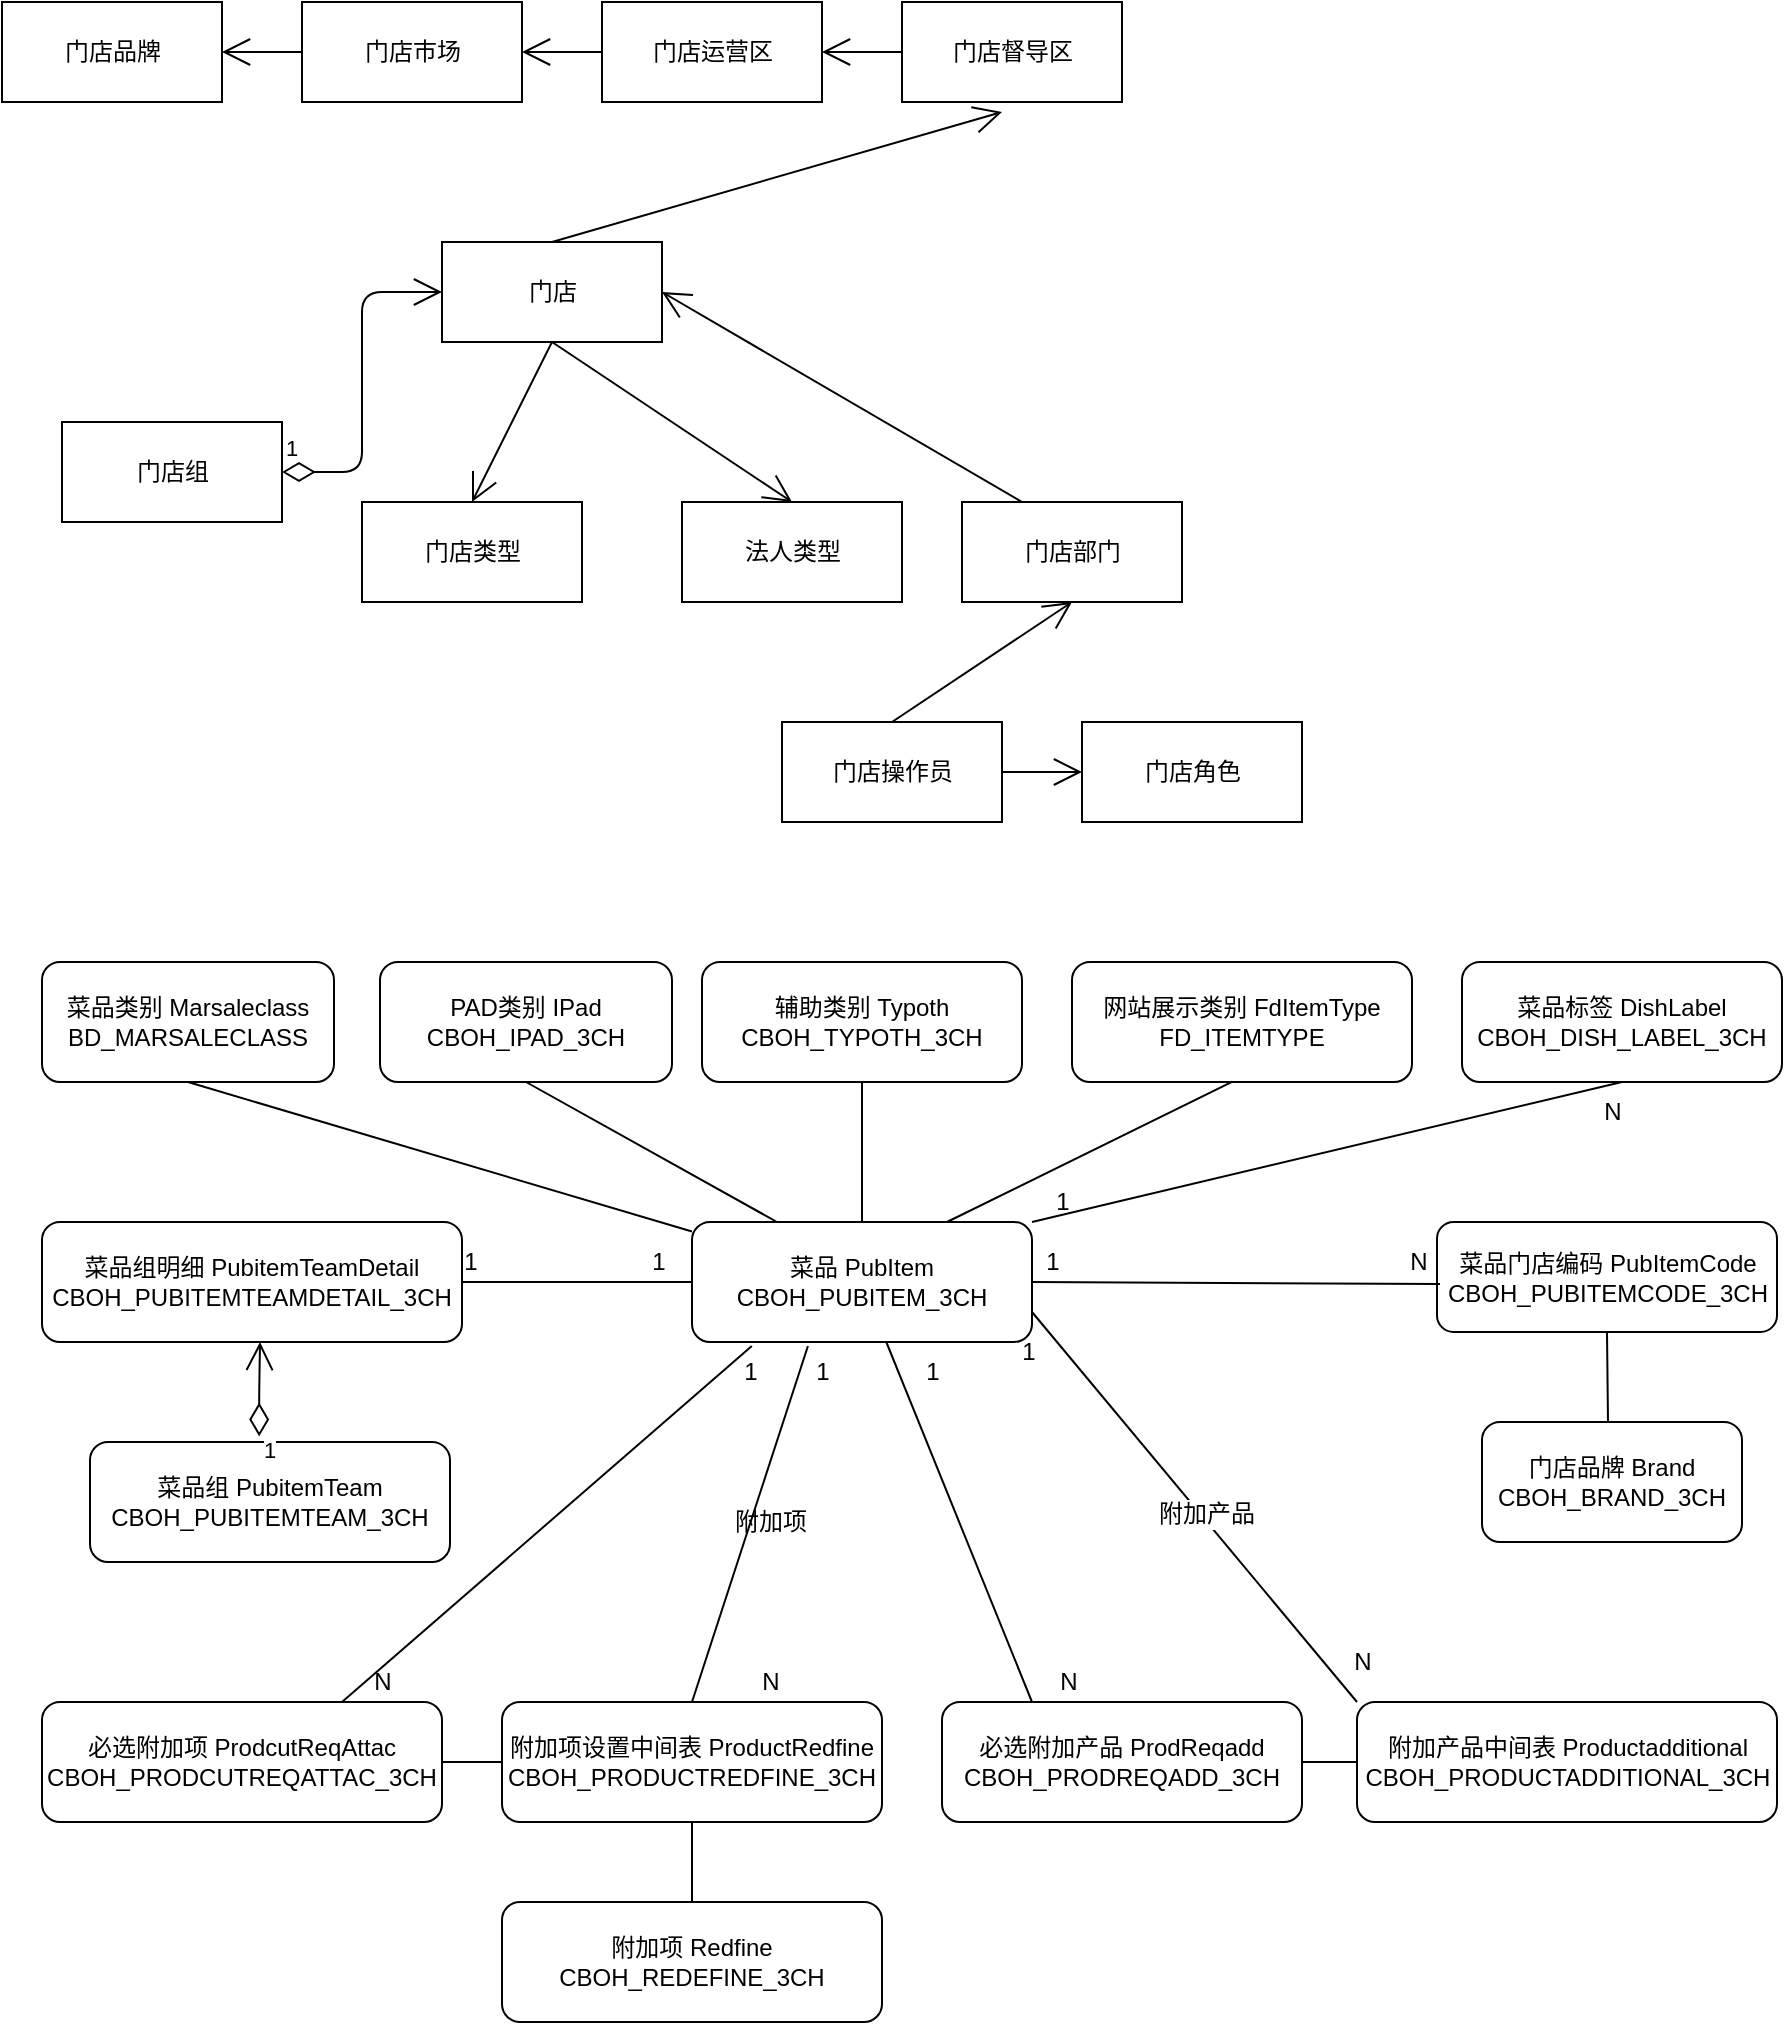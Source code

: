 <mxfile version="12.8.8" type="github">
  <diagram id="d-cUwv-51pwWqw412W-w" name="Page-1">
    <mxGraphModel dx="1116" dy="623" grid="1" gridSize="10" guides="1" tooltips="1" connect="1" arrows="1" fold="1" page="1" pageScale="1" pageWidth="827" pageHeight="1169" math="0" shadow="0">
      <root>
        <mxCell id="0" />
        <mxCell id="1" parent="0" />
        <mxCell id="lAO-jHd-pBpZSLis7d_x-1" value="门店品牌" style="html=1;" parent="1" vertex="1">
          <mxGeometry x="40" y="40" width="110" height="50" as="geometry" />
        </mxCell>
        <mxCell id="lAO-jHd-pBpZSLis7d_x-2" value="门店市场" style="html=1;" parent="1" vertex="1">
          <mxGeometry x="190" y="40" width="110" height="50" as="geometry" />
        </mxCell>
        <mxCell id="lAO-jHd-pBpZSLis7d_x-3" value="门店运营区" style="html=1;" parent="1" vertex="1">
          <mxGeometry x="340" y="40" width="110" height="50" as="geometry" />
        </mxCell>
        <mxCell id="lAO-jHd-pBpZSLis7d_x-5" value="门店督导区" style="html=1;" parent="1" vertex="1">
          <mxGeometry x="490" y="40" width="110" height="50" as="geometry" />
        </mxCell>
        <mxCell id="lAO-jHd-pBpZSLis7d_x-6" value="门店" style="html=1;" parent="1" vertex="1">
          <mxGeometry x="260" y="160" width="110" height="50" as="geometry" />
        </mxCell>
        <mxCell id="lAO-jHd-pBpZSLis7d_x-7" value="门店组" style="html=1;" parent="1" vertex="1">
          <mxGeometry x="70" y="250" width="110" height="50" as="geometry" />
        </mxCell>
        <mxCell id="lAO-jHd-pBpZSLis7d_x-8" value="门店类型" style="html=1;" parent="1" vertex="1">
          <mxGeometry x="220" y="290" width="110" height="50" as="geometry" />
        </mxCell>
        <mxCell id="lAO-jHd-pBpZSLis7d_x-9" value="法人类型" style="html=1;" parent="1" vertex="1">
          <mxGeometry x="380" y="290" width="110" height="50" as="geometry" />
        </mxCell>
        <mxCell id="lAO-jHd-pBpZSLis7d_x-10" value="门店部门" style="html=1;" parent="1" vertex="1">
          <mxGeometry x="520" y="290" width="110" height="50" as="geometry" />
        </mxCell>
        <mxCell id="lAO-jHd-pBpZSLis7d_x-11" value="门店操作员" style="html=1;" parent="1" vertex="1">
          <mxGeometry x="430" y="400" width="110" height="50" as="geometry" />
        </mxCell>
        <mxCell id="lAO-jHd-pBpZSLis7d_x-12" value="门店角色" style="html=1;" parent="1" vertex="1">
          <mxGeometry x="580" y="400" width="110" height="50" as="geometry" />
        </mxCell>
        <mxCell id="lAO-jHd-pBpZSLis7d_x-16" value="" style="endArrow=open;endFill=1;endSize=12;html=1;entryX=1;entryY=0.5;entryDx=0;entryDy=0;exitX=0;exitY=0.5;exitDx=0;exitDy=0;" parent="1" source="lAO-jHd-pBpZSLis7d_x-2" target="lAO-jHd-pBpZSLis7d_x-1" edge="1">
          <mxGeometry width="160" relative="1" as="geometry">
            <mxPoint x="330" y="310" as="sourcePoint" />
            <mxPoint x="490" y="310" as="targetPoint" />
          </mxGeometry>
        </mxCell>
        <mxCell id="lAO-jHd-pBpZSLis7d_x-18" value="" style="endArrow=open;endFill=1;endSize=12;html=1;exitX=0;exitY=0.5;exitDx=0;exitDy=0;" parent="1" source="lAO-jHd-pBpZSLis7d_x-3" edge="1">
          <mxGeometry width="160" relative="1" as="geometry">
            <mxPoint x="200" y="75" as="sourcePoint" />
            <mxPoint x="300" y="65" as="targetPoint" />
          </mxGeometry>
        </mxCell>
        <mxCell id="lAO-jHd-pBpZSLis7d_x-19" value="" style="endArrow=open;endFill=1;endSize=12;html=1;exitX=0;exitY=0.5;exitDx=0;exitDy=0;" parent="1" source="lAO-jHd-pBpZSLis7d_x-5" edge="1">
          <mxGeometry width="160" relative="1" as="geometry">
            <mxPoint x="210" y="85" as="sourcePoint" />
            <mxPoint x="450" y="65" as="targetPoint" />
          </mxGeometry>
        </mxCell>
        <mxCell id="lAO-jHd-pBpZSLis7d_x-20" value="" style="endArrow=open;endFill=1;endSize=12;html=1;exitX=0.5;exitY=0;exitDx=0;exitDy=0;" parent="1" source="lAO-jHd-pBpZSLis7d_x-6" edge="1">
          <mxGeometry width="160" relative="1" as="geometry">
            <mxPoint x="220" y="95" as="sourcePoint" />
            <mxPoint x="540" y="95" as="targetPoint" />
          </mxGeometry>
        </mxCell>
        <mxCell id="lAO-jHd-pBpZSLis7d_x-21" value="" style="endArrow=open;endFill=1;endSize=12;html=1;entryX=0.5;entryY=0;entryDx=0;entryDy=0;exitX=0.5;exitY=1;exitDx=0;exitDy=0;" parent="1" source="lAO-jHd-pBpZSLis7d_x-6" target="lAO-jHd-pBpZSLis7d_x-8" edge="1">
          <mxGeometry width="160" relative="1" as="geometry">
            <mxPoint x="230" y="105" as="sourcePoint" />
            <mxPoint x="190" y="105" as="targetPoint" />
          </mxGeometry>
        </mxCell>
        <mxCell id="lAO-jHd-pBpZSLis7d_x-22" value="" style="endArrow=open;endFill=1;endSize=12;html=1;entryX=0.5;entryY=0;entryDx=0;entryDy=0;exitX=0.5;exitY=1;exitDx=0;exitDy=0;" parent="1" source="lAO-jHd-pBpZSLis7d_x-6" target="lAO-jHd-pBpZSLis7d_x-9" edge="1">
          <mxGeometry width="160" relative="1" as="geometry">
            <mxPoint x="320" y="220" as="sourcePoint" />
            <mxPoint x="200" y="115" as="targetPoint" />
          </mxGeometry>
        </mxCell>
        <mxCell id="lAO-jHd-pBpZSLis7d_x-23" value="1" style="endArrow=open;html=1;endSize=12;startArrow=diamondThin;startSize=14;startFill=0;edgeStyle=orthogonalEdgeStyle;align=left;verticalAlign=bottom;entryX=0;entryY=0.5;entryDx=0;entryDy=0;" parent="1" source="lAO-jHd-pBpZSLis7d_x-7" target="lAO-jHd-pBpZSLis7d_x-6" edge="1">
          <mxGeometry x="-1" y="3" relative="1" as="geometry">
            <mxPoint x="330" y="290" as="sourcePoint" />
            <mxPoint x="250" y="185" as="targetPoint" />
          </mxGeometry>
        </mxCell>
        <mxCell id="lAO-jHd-pBpZSLis7d_x-24" value="" style="endArrow=open;endFill=1;endSize=12;html=1;entryX=1;entryY=0.5;entryDx=0;entryDy=0;" parent="1" target="lAO-jHd-pBpZSLis7d_x-6" edge="1">
          <mxGeometry width="160" relative="1" as="geometry">
            <mxPoint x="550" y="290" as="sourcePoint" />
            <mxPoint x="550" y="105" as="targetPoint" />
          </mxGeometry>
        </mxCell>
        <mxCell id="lAO-jHd-pBpZSLis7d_x-25" value="" style="endArrow=open;endFill=1;endSize=12;html=1;entryX=0.5;entryY=1;entryDx=0;entryDy=0;exitX=0.5;exitY=0;exitDx=0;exitDy=0;" parent="1" source="lAO-jHd-pBpZSLis7d_x-11" target="lAO-jHd-pBpZSLis7d_x-10" edge="1">
          <mxGeometry width="160" relative="1" as="geometry">
            <mxPoint x="560" y="300" as="sourcePoint" />
            <mxPoint x="380" y="195" as="targetPoint" />
          </mxGeometry>
        </mxCell>
        <mxCell id="lAO-jHd-pBpZSLis7d_x-26" value="" style="endArrow=open;endFill=1;endSize=12;html=1;entryX=0;entryY=0.5;entryDx=0;entryDy=0;exitX=1;exitY=0.5;exitDx=0;exitDy=0;" parent="1" source="lAO-jHd-pBpZSLis7d_x-11" target="lAO-jHd-pBpZSLis7d_x-12" edge="1">
          <mxGeometry width="160" relative="1" as="geometry">
            <mxPoint x="495" y="410" as="sourcePoint" />
            <mxPoint x="585" y="350" as="targetPoint" />
          </mxGeometry>
        </mxCell>
        <mxCell id="-JSyuyc6FNK8s3EoQKlf-1" value="PAD类别 IPad&lt;br&gt;CBOH_IPAD_3CH" style="rounded=1;whiteSpace=wrap;html=1;" parent="1" vertex="1">
          <mxGeometry x="229" y="520" width="146" height="60" as="geometry" />
        </mxCell>
        <mxCell id="-JSyuyc6FNK8s3EoQKlf-2" value="菜品类别 Marsaleclass&lt;br&gt;BD_MARSALECLASS" style="rounded=1;whiteSpace=wrap;html=1;" parent="1" vertex="1">
          <mxGeometry x="60" y="520" width="146" height="60" as="geometry" />
        </mxCell>
        <mxCell id="-JSyuyc6FNK8s3EoQKlf-4" value="辅助类别 Typoth&lt;br&gt;CBOH_TYPOTH_3CH" style="rounded=1;whiteSpace=wrap;html=1;" parent="1" vertex="1">
          <mxGeometry x="390" y="520" width="160" height="60" as="geometry" />
        </mxCell>
        <mxCell id="-JSyuyc6FNK8s3EoQKlf-5" value="菜品组 PubitemTeam&lt;br&gt;CBOH_PUBITEMTEAM_3CH" style="rounded=1;whiteSpace=wrap;html=1;" parent="1" vertex="1">
          <mxGeometry x="84" y="760" width="180" height="60" as="geometry" />
        </mxCell>
        <mxCell id="-JSyuyc6FNK8s3EoQKlf-9" value="门店品牌&amp;nbsp;Brand&lt;br&gt;CBOH_BRAND_3CH" style="rounded=1;whiteSpace=wrap;html=1;" parent="1" vertex="1">
          <mxGeometry x="780" y="750" width="130" height="60" as="geometry" />
        </mxCell>
        <mxCell id="-JSyuyc6FNK8s3EoQKlf-14" value="菜品 PubItem&lt;br&gt;CBOH_PUBITEM_3CH" style="rounded=1;whiteSpace=wrap;html=1;" parent="1" vertex="1">
          <mxGeometry x="385" y="650" width="170" height="60" as="geometry" />
        </mxCell>
        <mxCell id="-JSyuyc6FNK8s3EoQKlf-15" value="" style="endArrow=none;html=1;exitX=0.5;exitY=0;exitDx=0;exitDy=0;entryX=0.5;entryY=1;entryDx=0;entryDy=0;" parent="1" source="-JSyuyc6FNK8s3EoQKlf-14" target="-JSyuyc6FNK8s3EoQKlf-4" edge="1">
          <mxGeometry width="50" height="50" relative="1" as="geometry">
            <mxPoint x="478.6" y="647" as="sourcePoint" />
            <mxPoint x="478.6" y="580" as="targetPoint" />
          </mxGeometry>
        </mxCell>
        <mxCell id="-JSyuyc6FNK8s3EoQKlf-18" value="网站展示类别 FdItemType&lt;br&gt;FD_ITEMTYPE" style="rounded=1;whiteSpace=wrap;html=1;" parent="1" vertex="1">
          <mxGeometry x="575" y="520" width="170" height="60" as="geometry" />
        </mxCell>
        <mxCell id="-JSyuyc6FNK8s3EoQKlf-19" value="菜品标签&amp;nbsp;DishLabel&lt;br&gt;CBOH_DISH_LABEL_3CH" style="rounded=1;whiteSpace=wrap;html=1;" parent="1" vertex="1">
          <mxGeometry x="770" y="520" width="160" height="60" as="geometry" />
        </mxCell>
        <mxCell id="-JSyuyc6FNK8s3EoQKlf-20" value="附加项 Redfine&lt;br&gt;CBOH_REDEFINE_3CH" style="rounded=1;whiteSpace=wrap;html=1;" parent="1" vertex="1">
          <mxGeometry x="290" y="990" width="190" height="60" as="geometry" />
        </mxCell>
        <mxCell id="-JSyuyc6FNK8s3EoQKlf-21" value="" style="endArrow=none;html=1;entryX=0.5;entryY=1;entryDx=0;entryDy=0;exitX=1;exitY=0;exitDx=0;exitDy=0;" parent="1" source="-JSyuyc6FNK8s3EoQKlf-14" target="-JSyuyc6FNK8s3EoQKlf-19" edge="1">
          <mxGeometry width="50" height="50" relative="1" as="geometry">
            <mxPoint x="504" y="670" as="sourcePoint" />
            <mxPoint x="554" y="620" as="targetPoint" />
          </mxGeometry>
        </mxCell>
        <mxCell id="-JSyuyc6FNK8s3EoQKlf-34" value="1" style="endArrow=open;html=1;endSize=12;startArrow=diamondThin;startSize=14;startFill=0;edgeStyle=orthogonalEdgeStyle;align=left;verticalAlign=bottom;exitX=0.47;exitY=-0.047;exitDx=0;exitDy=0;exitPerimeter=0;" parent="1" source="-JSyuyc6FNK8s3EoQKlf-5" edge="1">
          <mxGeometry x="0.072" y="40" relative="1" as="geometry">
            <mxPoint x="240" y="679.6" as="sourcePoint" />
            <mxPoint x="169" y="710" as="targetPoint" />
            <Array as="points" />
            <mxPoint x="40" y="40" as="offset" />
          </mxGeometry>
        </mxCell>
        <mxCell id="-JSyuyc6FNK8s3EoQKlf-35" value="N" style="text;html=1;align=center;verticalAlign=middle;resizable=0;points=[];autosize=1;" parent="1" vertex="1">
          <mxGeometry x="835" y="585" width="20" height="20" as="geometry" />
        </mxCell>
        <mxCell id="-JSyuyc6FNK8s3EoQKlf-36" value="1" style="text;html=1;align=center;verticalAlign=middle;resizable=0;points=[];autosize=1;" parent="1" vertex="1">
          <mxGeometry x="560" y="630" width="20" height="20" as="geometry" />
        </mxCell>
        <mxCell id="-JSyuyc6FNK8s3EoQKlf-39" value="菜品门店编码 PubItemCode&lt;br&gt;CBOH_PUBITEMCODE_3CH" style="rounded=1;whiteSpace=wrap;html=1;" parent="1" vertex="1">
          <mxGeometry x="757.5" y="650" width="170" height="55" as="geometry" />
        </mxCell>
        <mxCell id="-JSyuyc6FNK8s3EoQKlf-40" value="菜品组明细 PubitemTeamDetail&lt;br&gt;CBOH_PUBITEMTEAMDETAIL_3CH" style="rounded=1;whiteSpace=wrap;html=1;" parent="1" vertex="1">
          <mxGeometry x="60" y="650" width="210" height="60" as="geometry" />
        </mxCell>
        <mxCell id="-JSyuyc6FNK8s3EoQKlf-43" value="" style="endArrow=none;html=1;exitX=1;exitY=0.5;exitDx=0;exitDy=0;entryX=0;entryY=0.5;entryDx=0;entryDy=0;" parent="1" source="-JSyuyc6FNK8s3EoQKlf-40" target="-JSyuyc6FNK8s3EoQKlf-14" edge="1">
          <mxGeometry width="50" height="50" relative="1" as="geometry">
            <mxPoint x="430" y="720" as="sourcePoint" />
            <mxPoint x="480" y="670" as="targetPoint" />
          </mxGeometry>
        </mxCell>
        <mxCell id="-JSyuyc6FNK8s3EoQKlf-46" value="1" style="text;html=1;align=center;verticalAlign=middle;resizable=0;points=[];labelBackgroundColor=#ffffff;" parent="-JSyuyc6FNK8s3EoQKlf-43" vertex="1" connectable="0">
          <mxGeometry x="0.565" y="-2" relative="1" as="geometry">
            <mxPoint x="7.6" y="-12" as="offset" />
          </mxGeometry>
        </mxCell>
        <mxCell id="-JSyuyc6FNK8s3EoQKlf-45" value="1" style="text;html=1;align=center;verticalAlign=middle;resizable=0;points=[];autosize=1;" parent="1" vertex="1">
          <mxGeometry x="264" y="660" width="20" height="20" as="geometry" />
        </mxCell>
        <mxCell id="-JSyuyc6FNK8s3EoQKlf-47" value="" style="endArrow=none;html=1;entryX=0.5;entryY=1;entryDx=0;entryDy=0;" parent="1" source="-JSyuyc6FNK8s3EoQKlf-14" target="-JSyuyc6FNK8s3EoQKlf-2" edge="1">
          <mxGeometry width="50" height="50" relative="1" as="geometry">
            <mxPoint x="430" y="700" as="sourcePoint" />
            <mxPoint x="480" y="650" as="targetPoint" />
          </mxGeometry>
        </mxCell>
        <mxCell id="-JSyuyc6FNK8s3EoQKlf-48" value="" style="endArrow=none;html=1;entryX=0.5;entryY=1;entryDx=0;entryDy=0;exitX=0.25;exitY=0;exitDx=0;exitDy=0;" parent="1" source="-JSyuyc6FNK8s3EoQKlf-14" target="-JSyuyc6FNK8s3EoQKlf-1" edge="1">
          <mxGeometry width="50" height="50" relative="1" as="geometry">
            <mxPoint x="430" y="700" as="sourcePoint" />
            <mxPoint x="480" y="650" as="targetPoint" />
          </mxGeometry>
        </mxCell>
        <mxCell id="-JSyuyc6FNK8s3EoQKlf-49" value="" style="endArrow=none;html=1;entryX=0.472;entryY=0.997;entryDx=0;entryDy=0;entryPerimeter=0;exitX=0.75;exitY=0;exitDx=0;exitDy=0;" parent="1" source="-JSyuyc6FNK8s3EoQKlf-14" target="-JSyuyc6FNK8s3EoQKlf-18" edge="1">
          <mxGeometry width="50" height="50" relative="1" as="geometry">
            <mxPoint x="430" y="700" as="sourcePoint" />
            <mxPoint x="480" y="650" as="targetPoint" />
          </mxGeometry>
        </mxCell>
        <mxCell id="-JSyuyc6FNK8s3EoQKlf-50" value="" style="endArrow=none;html=1;entryX=1;entryY=0.5;entryDx=0;entryDy=0;exitX=1.075;exitY=1.05;exitDx=0;exitDy=0;exitPerimeter=0;" parent="1" source="-JSyuyc6FNK8s3EoQKlf-51" target="-JSyuyc6FNK8s3EoQKlf-14" edge="1">
          <mxGeometry width="50" height="50" relative="1" as="geometry">
            <mxPoint x="750" y="680" as="sourcePoint" />
            <mxPoint x="480" y="730" as="targetPoint" />
          </mxGeometry>
        </mxCell>
        <mxCell id="-JSyuyc6FNK8s3EoQKlf-51" value="N" style="text;html=1;align=center;verticalAlign=middle;resizable=0;points=[];autosize=1;" parent="1" vertex="1">
          <mxGeometry x="737.5" y="660" width="20" height="20" as="geometry" />
        </mxCell>
        <mxCell id="-JSyuyc6FNK8s3EoQKlf-52" value="1" style="text;html=1;align=center;verticalAlign=middle;resizable=0;points=[];autosize=1;" parent="1" vertex="1">
          <mxGeometry x="495" y="715" width="20" height="20" as="geometry" />
        </mxCell>
        <mxCell id="-JSyuyc6FNK8s3EoQKlf-53" value="" style="endArrow=none;html=1;entryX=0.5;entryY=1;entryDx=0;entryDy=0;" parent="1" target="-JSyuyc6FNK8s3EoQKlf-39" edge="1">
          <mxGeometry width="50" height="50" relative="1" as="geometry">
            <mxPoint x="843" y="750" as="sourcePoint" />
            <mxPoint x="845" y="730" as="targetPoint" />
          </mxGeometry>
        </mxCell>
        <mxCell id="-JSyuyc6FNK8s3EoQKlf-54" value="必选附加项 ProdcutReqAttac&lt;br&gt;CBOH_PRODCUTREQATTAC_3CH" style="rounded=1;whiteSpace=wrap;html=1;" parent="1" vertex="1">
          <mxGeometry x="60" y="890" width="200" height="60" as="geometry" />
        </mxCell>
        <mxCell id="-JSyuyc6FNK8s3EoQKlf-55" value="" style="endArrow=none;html=1;entryX=0.176;entryY=1.033;entryDx=0;entryDy=0;exitX=0.75;exitY=0;exitDx=0;exitDy=0;entryPerimeter=0;" parent="1" source="-JSyuyc6FNK8s3EoQKlf-54" target="-JSyuyc6FNK8s3EoQKlf-14" edge="1">
          <mxGeometry width="50" height="50" relative="1" as="geometry">
            <mxPoint x="430" y="820" as="sourcePoint" />
            <mxPoint x="480" y="770" as="targetPoint" />
          </mxGeometry>
        </mxCell>
        <mxCell id="-JSyuyc6FNK8s3EoQKlf-56" value="1" style="text;html=1;align=center;verticalAlign=middle;resizable=0;points=[];autosize=1;" parent="1" vertex="1">
          <mxGeometry x="404" y="715" width="20" height="20" as="geometry" />
        </mxCell>
        <mxCell id="-JSyuyc6FNK8s3EoQKlf-59" value="N" style="text;html=1;align=center;verticalAlign=middle;resizable=0;points=[];autosize=1;" parent="1" vertex="1">
          <mxGeometry x="220" y="870" width="20" height="20" as="geometry" />
        </mxCell>
        <mxCell id="-JSyuyc6FNK8s3EoQKlf-60" value="附加项设置中间表 ProductRedfine&lt;br&gt;CBOH_PRODUCTREDFINE_3CH" style="rounded=1;whiteSpace=wrap;html=1;" parent="1" vertex="1">
          <mxGeometry x="290" y="890" width="190" height="60" as="geometry" />
        </mxCell>
        <mxCell id="-JSyuyc6FNK8s3EoQKlf-62" value="" style="endArrow=none;html=1;exitX=0.5;exitY=0;exitDx=0;exitDy=0;entryX=0.341;entryY=1.033;entryDx=0;entryDy=0;entryPerimeter=0;" parent="1" source="-JSyuyc6FNK8s3EoQKlf-60" target="-JSyuyc6FNK8s3EoQKlf-14" edge="1">
          <mxGeometry width="50" height="50" relative="1" as="geometry">
            <mxPoint x="430" y="900" as="sourcePoint" />
            <mxPoint x="440" y="720" as="targetPoint" />
          </mxGeometry>
        </mxCell>
        <mxCell id="-JSyuyc6FNK8s3EoQKlf-64" value="1" style="text;html=1;align=center;verticalAlign=middle;resizable=0;points=[];autosize=1;" parent="1" vertex="1">
          <mxGeometry x="440" y="715" width="20" height="20" as="geometry" />
        </mxCell>
        <mxCell id="-JSyuyc6FNK8s3EoQKlf-65" value="N" style="text;html=1;align=center;verticalAlign=middle;resizable=0;points=[];autosize=1;" parent="1" vertex="1">
          <mxGeometry x="414" y="870" width="20" height="20" as="geometry" />
        </mxCell>
        <mxCell id="-JSyuyc6FNK8s3EoQKlf-66" value="" style="endArrow=none;html=1;entryX=0.5;entryY=1;entryDx=0;entryDy=0;" parent="1" target="-JSyuyc6FNK8s3EoQKlf-60" edge="1">
          <mxGeometry width="50" height="50" relative="1" as="geometry">
            <mxPoint x="385" y="990" as="sourcePoint" />
            <mxPoint x="200" y="960" as="targetPoint" />
          </mxGeometry>
        </mxCell>
        <mxCell id="-JSyuyc6FNK8s3EoQKlf-68" value="" style="endArrow=none;html=1;entryX=0;entryY=0.5;entryDx=0;entryDy=0;exitX=1;exitY=0.5;exitDx=0;exitDy=0;" parent="1" source="-JSyuyc6FNK8s3EoQKlf-54" target="-JSyuyc6FNK8s3EoQKlf-60" edge="1">
          <mxGeometry width="50" height="50" relative="1" as="geometry">
            <mxPoint x="150" y="1010" as="sourcePoint" />
            <mxPoint x="200" y="960" as="targetPoint" />
          </mxGeometry>
        </mxCell>
        <mxCell id="-JSyuyc6FNK8s3EoQKlf-71" value="附加项" style="text;html=1;align=center;verticalAlign=middle;resizable=0;points=[];autosize=1;" parent="1" vertex="1">
          <mxGeometry x="399" y="790" width="50" height="20" as="geometry" />
        </mxCell>
        <mxCell id="-JSyuyc6FNK8s3EoQKlf-73" value="必选附加产品 ProdReqadd&lt;br&gt;CBOH_PRODREQADD_3CH" style="rounded=1;whiteSpace=wrap;html=1;" parent="1" vertex="1">
          <mxGeometry x="510" y="890" width="180" height="60" as="geometry" />
        </mxCell>
        <mxCell id="-JSyuyc6FNK8s3EoQKlf-74" value="" style="endArrow=none;html=1;entryX=0.25;entryY=0;entryDx=0;entryDy=0;" parent="1" source="-JSyuyc6FNK8s3EoQKlf-14" target="-JSyuyc6FNK8s3EoQKlf-73" edge="1">
          <mxGeometry width="50" height="50" relative="1" as="geometry">
            <mxPoint x="680" y="800" as="sourcePoint" />
            <mxPoint x="730" y="750" as="targetPoint" />
          </mxGeometry>
        </mxCell>
        <mxCell id="-JSyuyc6FNK8s3EoQKlf-76" value="1" style="text;html=1;align=center;verticalAlign=middle;resizable=0;points=[];autosize=1;" parent="1" vertex="1">
          <mxGeometry x="555" y="660" width="20" height="20" as="geometry" />
        </mxCell>
        <mxCell id="-JSyuyc6FNK8s3EoQKlf-77" value="N" style="text;html=1;align=center;verticalAlign=middle;resizable=0;points=[];autosize=1;" parent="1" vertex="1">
          <mxGeometry x="563" y="870" width="20" height="20" as="geometry" />
        </mxCell>
        <mxCell id="-JSyuyc6FNK8s3EoQKlf-80" value="附加产品中间表 Productadditional&lt;br&gt;CBOH_PRODUCTADDITIONAL_3CH" style="rounded=1;whiteSpace=wrap;html=1;" parent="1" vertex="1">
          <mxGeometry x="717.5" y="890" width="210" height="60" as="geometry" />
        </mxCell>
        <mxCell id="-JSyuyc6FNK8s3EoQKlf-81" value="" style="endArrow=none;html=1;exitX=1;exitY=0.5;exitDx=0;exitDy=0;entryX=0;entryY=0.5;entryDx=0;entryDy=0;" parent="1" edge="1" target="-JSyuyc6FNK8s3EoQKlf-80" source="-JSyuyc6FNK8s3EoQKlf-73">
          <mxGeometry width="50" height="50" relative="1" as="geometry">
            <mxPoint x="760" y="990" as="sourcePoint" />
            <mxPoint x="710" y="920" as="targetPoint" />
          </mxGeometry>
        </mxCell>
        <mxCell id="-JSyuyc6FNK8s3EoQKlf-82" value="" style="endArrow=none;html=1;entryX=1;entryY=0.75;entryDx=0;entryDy=0;exitX=0;exitY=0;exitDx=0;exitDy=0;" parent="1" source="-JSyuyc6FNK8s3EoQKlf-80" target="-JSyuyc6FNK8s3EoQKlf-14" edge="1">
          <mxGeometry width="50" height="50" relative="1" as="geometry">
            <mxPoint x="680" y="800" as="sourcePoint" />
            <mxPoint x="730" y="750" as="targetPoint" />
          </mxGeometry>
        </mxCell>
        <mxCell id="-JSyuyc6FNK8s3EoQKlf-85" value="附加产品" style="text;html=1;align=center;verticalAlign=middle;resizable=0;points=[];labelBackgroundColor=#ffffff;" parent="-JSyuyc6FNK8s3EoQKlf-82" vertex="1" connectable="0">
          <mxGeometry x="-0.047" y="-2" relative="1" as="geometry">
            <mxPoint as="offset" />
          </mxGeometry>
        </mxCell>
        <mxCell id="-JSyuyc6FNK8s3EoQKlf-83" value="1" style="text;html=1;align=center;verticalAlign=middle;resizable=0;points=[];autosize=1;" parent="1" vertex="1">
          <mxGeometry x="543" y="705" width="20" height="20" as="geometry" />
        </mxCell>
        <mxCell id="-JSyuyc6FNK8s3EoQKlf-84" value="N" style="text;html=1;align=center;verticalAlign=middle;resizable=0;points=[];autosize=1;" parent="1" vertex="1">
          <mxGeometry x="710" y="860" width="20" height="20" as="geometry" />
        </mxCell>
      </root>
    </mxGraphModel>
  </diagram>
</mxfile>
